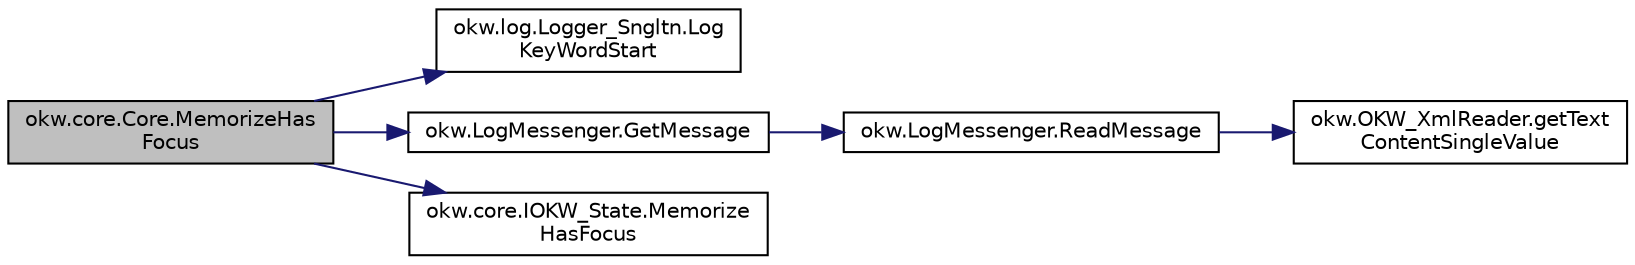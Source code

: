digraph "okw.core.Core.MemorizeHasFocus"
{
 // INTERACTIVE_SVG=YES
  edge [fontname="Helvetica",fontsize="10",labelfontname="Helvetica",labelfontsize="10"];
  node [fontname="Helvetica",fontsize="10",shape=record];
  rankdir="LR";
  Node135 [label="okw.core.Core.MemorizeHas\lFocus",height=0.2,width=0.4,color="black", fillcolor="grey75", style="filled", fontcolor="black"];
  Node135 -> Node136 [color="midnightblue",fontsize="10",style="solid",fontname="Helvetica"];
  Node136 [label="okw.log.Logger_Sngltn.Log\lKeyWordStart",height=0.2,width=0.4,color="black", fillcolor="white", style="filled",URL="$classokw_1_1log_1_1_logger___sngltn.html#a70ec25e200e00ecefc544e8fd371d2ef",tooltip="Ausgabe eines Schlüsselwortes. "];
  Node135 -> Node137 [color="midnightblue",fontsize="10",style="solid",fontname="Helvetica"];
  Node137 [label="okw.LogMessenger.GetMessage",height=0.2,width=0.4,color="black", fillcolor="white", style="filled",URL="$classokw_1_1_log_messenger.html#af225d1f037d47b3b085175c09d78bdd2",tooltip="Holt die Log-Meldung für MethodeNmae/Textkey ohne weitere Parameter. "];
  Node137 -> Node138 [color="midnightblue",fontsize="10",style="solid",fontname="Helvetica"];
  Node138 [label="okw.LogMessenger.ReadMessage",height=0.2,width=0.4,color="black", fillcolor="white", style="filled",URL="$classokw_1_1_log_messenger.html#a530cd6ab82ec82a04206a2e976ec06e3",tooltip="Interne Kernfunktion holt die Log-Meldung mit Platzhaltern aus der XML-Datei. "];
  Node138 -> Node139 [color="midnightblue",fontsize="10",style="solid",fontname="Helvetica"];
  Node139 [label="okw.OKW_XmlReader.getText\lContentSingleValue",height=0.2,width=0.4,color="black", fillcolor="white", style="filled",URL="$classokw_1_1_o_k_w___xml_reader.html#ab920b5335a2e1429c14cc5f8e79f39eb",tooltip="Lies den TextContent eines Tag. "];
  Node135 -> Node140 [color="midnightblue",fontsize="10",style="solid",fontname="Helvetica"];
  Node140 [label="okw.core.IOKW_State.Memorize\lHasFocus",height=0.2,width=0.4,color="black", fillcolor="white", style="filled",URL="$interfaceokw_1_1core_1_1_i_o_k_w___state.html#a064a961875018e9ce88379b1b5314fb1",tooltip="Keine Beschreibung zu \"MemorizeHasFocus\" verfügbar. "];
}
